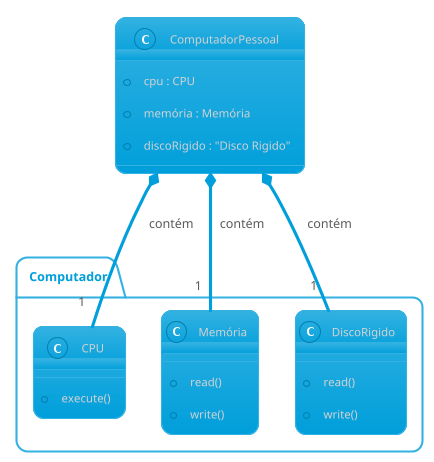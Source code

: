 @startuml ComponentesComputador
!theme bluegray
package "Computador" {
  class "CPU" {
    + execute()
  }

  class "Memória" {
    + read()
    + write()
  }

  class "DiscoRigido" {
    + read()
    + write()
  }
}

class "ComputadorPessoal" {
  + cpu : CPU
  + memória : Memória
  + discoRigido : "Disco Rigido"
}

ComputadorPessoal *-- "1" CPU : contém
ComputadorPessoal *-- "1" Memória : contém
ComputadorPessoal *-- "1" DiscoRigido : contém


@enduml
